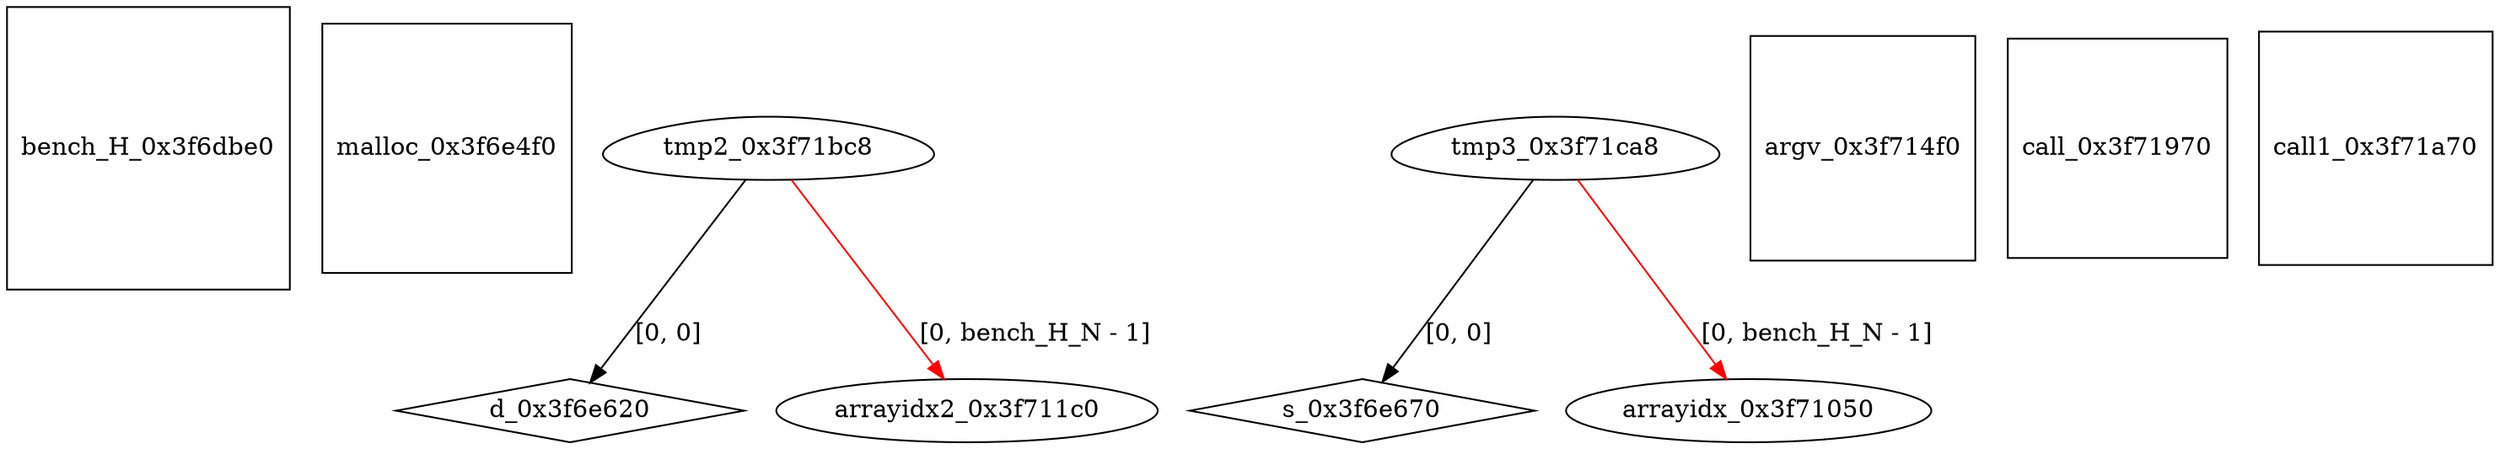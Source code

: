 digraph grafico {
"bench_H_0x3f6dbe0" [shape=square];
"malloc_0x3f6e4f0" [shape=square];
"d_0x3f6e620" [shape=diamond];
"tmp2_0x3f71bc8" -> "d_0x3f6e620" [label="[0, 0]"];
"s_0x3f6e670" [shape=diamond];
"tmp3_0x3f71ca8" -> "s_0x3f6e670" [label="[0, 0]"];
"arrayidx_0x3f71050" [shape=ellipse];
"tmp3_0x3f71ca8" -> "arrayidx_0x3f71050" [label="[0, bench_H_N - 1]",color=red];
"arrayidx2_0x3f711c0" [shape=ellipse];
"tmp2_0x3f71bc8" -> "arrayidx2_0x3f711c0" [label="[0, bench_H_N - 1]",color=red];
"argv_0x3f714f0" [shape=square];
"call_0x3f71970" [shape=square];
"call1_0x3f71a70" [shape=square];
"tmp2_0x3f71bc8" [shape=egg];
"tmp3_0x3f71ca8" [shape=egg];
}
